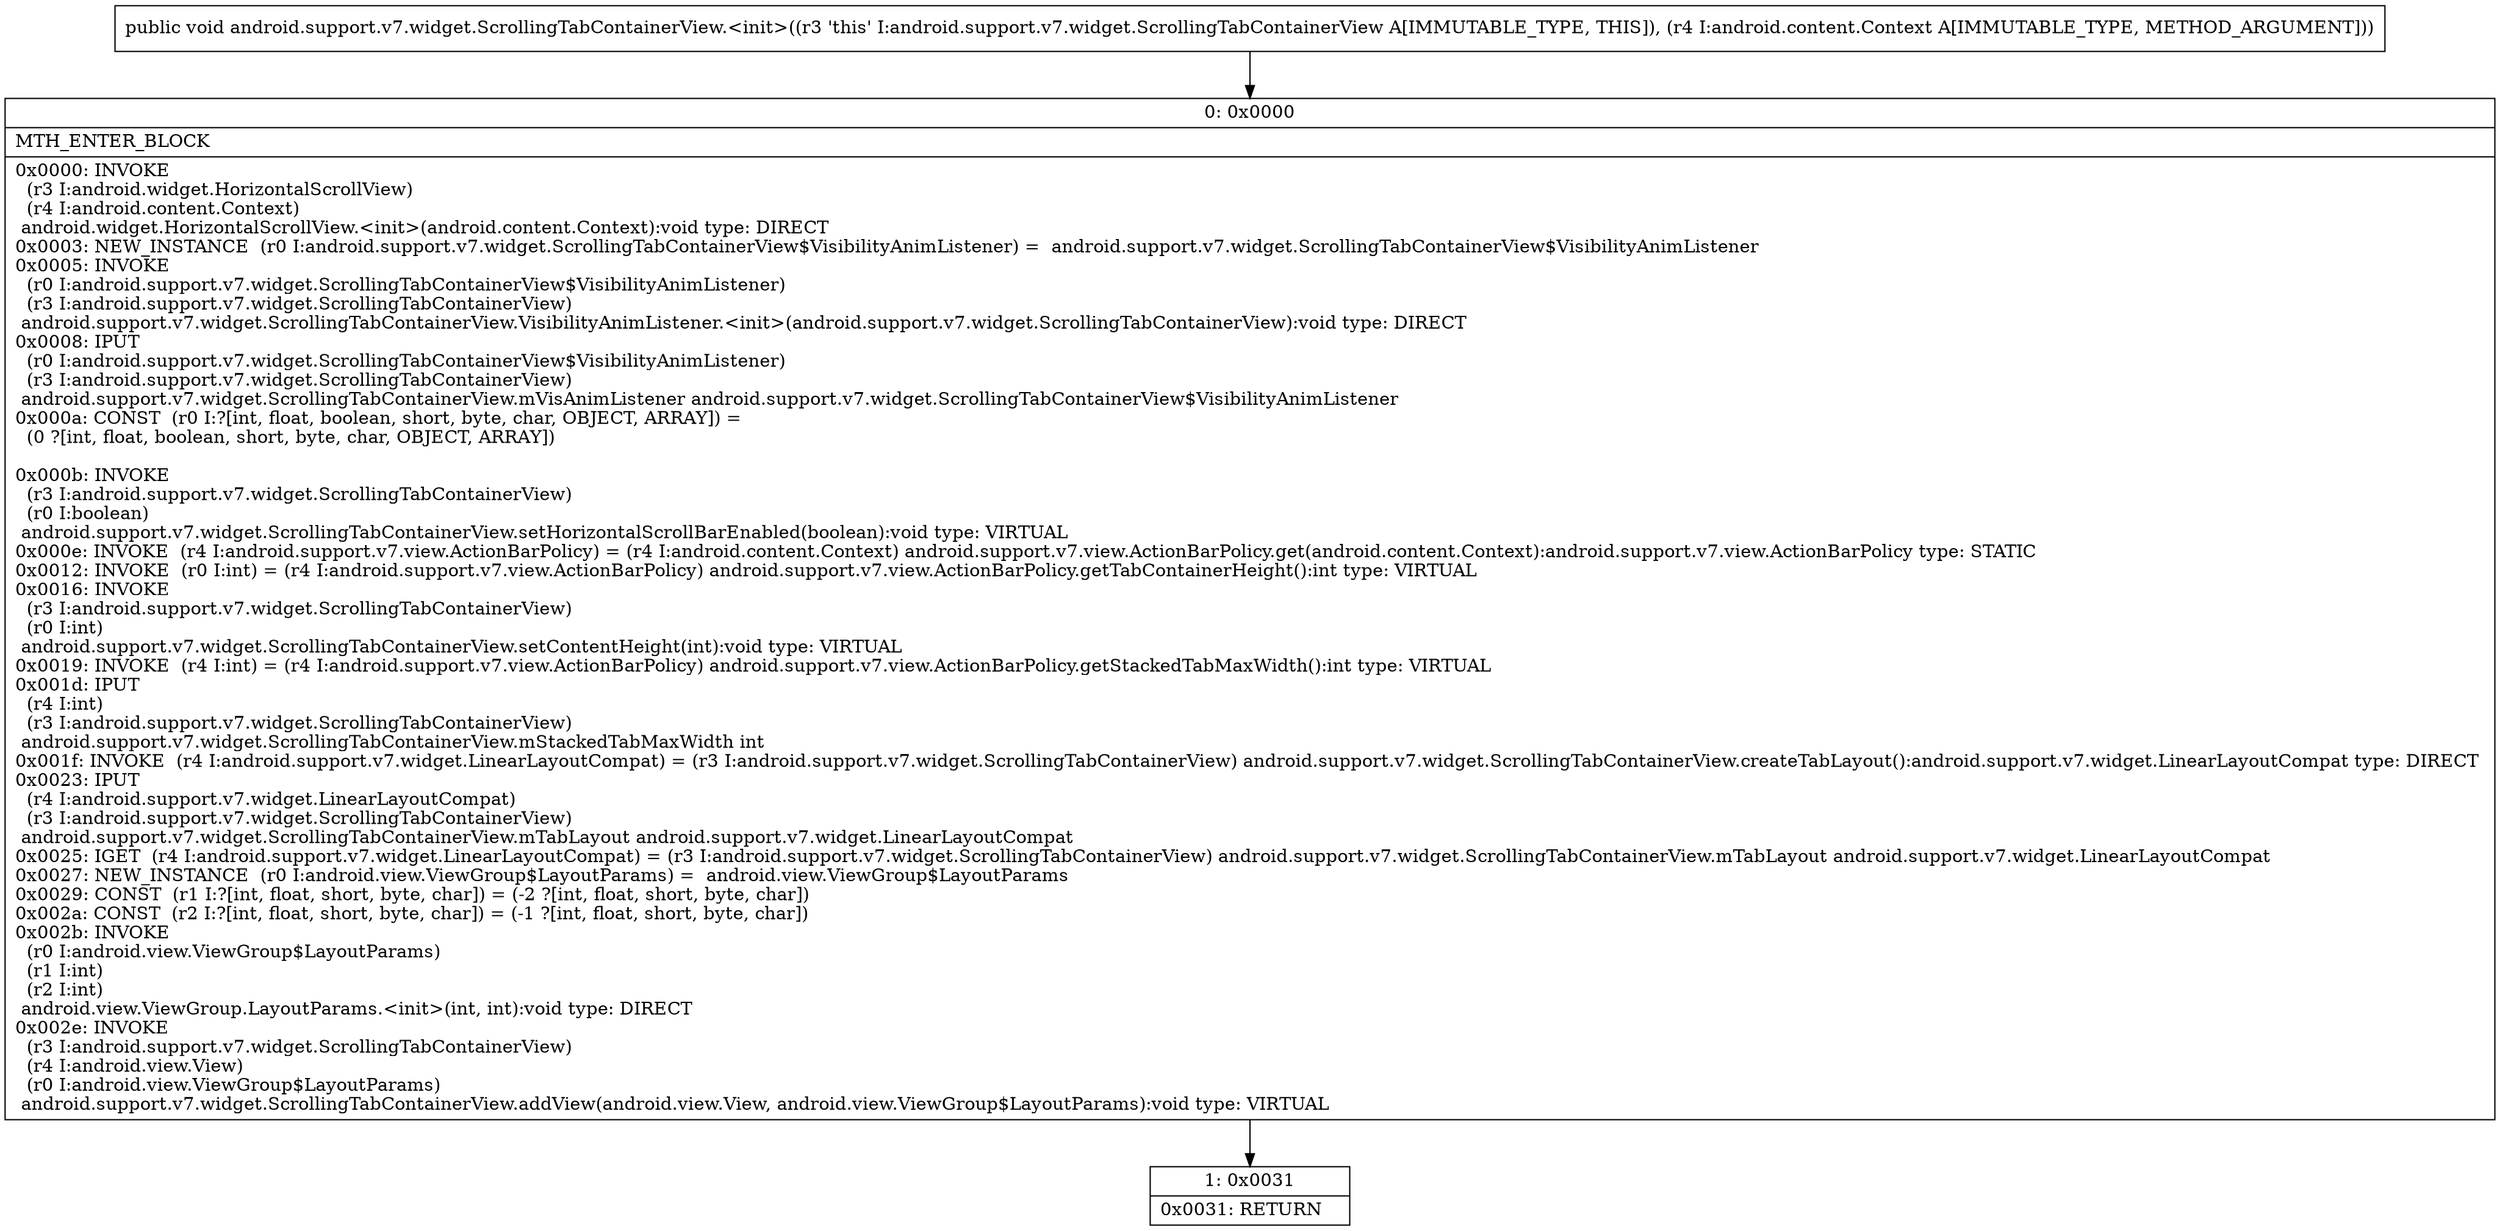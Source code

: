 digraph "CFG forandroid.support.v7.widget.ScrollingTabContainerView.\<init\>(Landroid\/content\/Context;)V" {
Node_0 [shape=record,label="{0\:\ 0x0000|MTH_ENTER_BLOCK\l|0x0000: INVOKE  \l  (r3 I:android.widget.HorizontalScrollView)\l  (r4 I:android.content.Context)\l android.widget.HorizontalScrollView.\<init\>(android.content.Context):void type: DIRECT \l0x0003: NEW_INSTANCE  (r0 I:android.support.v7.widget.ScrollingTabContainerView$VisibilityAnimListener) =  android.support.v7.widget.ScrollingTabContainerView$VisibilityAnimListener \l0x0005: INVOKE  \l  (r0 I:android.support.v7.widget.ScrollingTabContainerView$VisibilityAnimListener)\l  (r3 I:android.support.v7.widget.ScrollingTabContainerView)\l android.support.v7.widget.ScrollingTabContainerView.VisibilityAnimListener.\<init\>(android.support.v7.widget.ScrollingTabContainerView):void type: DIRECT \l0x0008: IPUT  \l  (r0 I:android.support.v7.widget.ScrollingTabContainerView$VisibilityAnimListener)\l  (r3 I:android.support.v7.widget.ScrollingTabContainerView)\l android.support.v7.widget.ScrollingTabContainerView.mVisAnimListener android.support.v7.widget.ScrollingTabContainerView$VisibilityAnimListener \l0x000a: CONST  (r0 I:?[int, float, boolean, short, byte, char, OBJECT, ARRAY]) = \l  (0 ?[int, float, boolean, short, byte, char, OBJECT, ARRAY])\l \l0x000b: INVOKE  \l  (r3 I:android.support.v7.widget.ScrollingTabContainerView)\l  (r0 I:boolean)\l android.support.v7.widget.ScrollingTabContainerView.setHorizontalScrollBarEnabled(boolean):void type: VIRTUAL \l0x000e: INVOKE  (r4 I:android.support.v7.view.ActionBarPolicy) = (r4 I:android.content.Context) android.support.v7.view.ActionBarPolicy.get(android.content.Context):android.support.v7.view.ActionBarPolicy type: STATIC \l0x0012: INVOKE  (r0 I:int) = (r4 I:android.support.v7.view.ActionBarPolicy) android.support.v7.view.ActionBarPolicy.getTabContainerHeight():int type: VIRTUAL \l0x0016: INVOKE  \l  (r3 I:android.support.v7.widget.ScrollingTabContainerView)\l  (r0 I:int)\l android.support.v7.widget.ScrollingTabContainerView.setContentHeight(int):void type: VIRTUAL \l0x0019: INVOKE  (r4 I:int) = (r4 I:android.support.v7.view.ActionBarPolicy) android.support.v7.view.ActionBarPolicy.getStackedTabMaxWidth():int type: VIRTUAL \l0x001d: IPUT  \l  (r4 I:int)\l  (r3 I:android.support.v7.widget.ScrollingTabContainerView)\l android.support.v7.widget.ScrollingTabContainerView.mStackedTabMaxWidth int \l0x001f: INVOKE  (r4 I:android.support.v7.widget.LinearLayoutCompat) = (r3 I:android.support.v7.widget.ScrollingTabContainerView) android.support.v7.widget.ScrollingTabContainerView.createTabLayout():android.support.v7.widget.LinearLayoutCompat type: DIRECT \l0x0023: IPUT  \l  (r4 I:android.support.v7.widget.LinearLayoutCompat)\l  (r3 I:android.support.v7.widget.ScrollingTabContainerView)\l android.support.v7.widget.ScrollingTabContainerView.mTabLayout android.support.v7.widget.LinearLayoutCompat \l0x0025: IGET  (r4 I:android.support.v7.widget.LinearLayoutCompat) = (r3 I:android.support.v7.widget.ScrollingTabContainerView) android.support.v7.widget.ScrollingTabContainerView.mTabLayout android.support.v7.widget.LinearLayoutCompat \l0x0027: NEW_INSTANCE  (r0 I:android.view.ViewGroup$LayoutParams) =  android.view.ViewGroup$LayoutParams \l0x0029: CONST  (r1 I:?[int, float, short, byte, char]) = (\-2 ?[int, float, short, byte, char]) \l0x002a: CONST  (r2 I:?[int, float, short, byte, char]) = (\-1 ?[int, float, short, byte, char]) \l0x002b: INVOKE  \l  (r0 I:android.view.ViewGroup$LayoutParams)\l  (r1 I:int)\l  (r2 I:int)\l android.view.ViewGroup.LayoutParams.\<init\>(int, int):void type: DIRECT \l0x002e: INVOKE  \l  (r3 I:android.support.v7.widget.ScrollingTabContainerView)\l  (r4 I:android.view.View)\l  (r0 I:android.view.ViewGroup$LayoutParams)\l android.support.v7.widget.ScrollingTabContainerView.addView(android.view.View, android.view.ViewGroup$LayoutParams):void type: VIRTUAL \l}"];
Node_1 [shape=record,label="{1\:\ 0x0031|0x0031: RETURN   \l}"];
MethodNode[shape=record,label="{public void android.support.v7.widget.ScrollingTabContainerView.\<init\>((r3 'this' I:android.support.v7.widget.ScrollingTabContainerView A[IMMUTABLE_TYPE, THIS]), (r4 I:android.content.Context A[IMMUTABLE_TYPE, METHOD_ARGUMENT])) }"];
MethodNode -> Node_0;
Node_0 -> Node_1;
}

